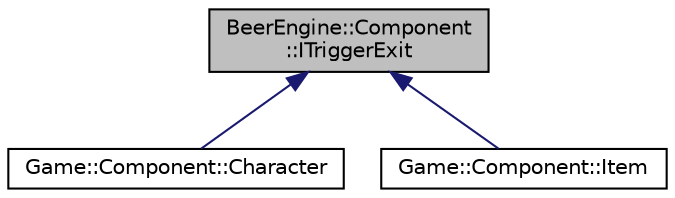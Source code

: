 digraph "BeerEngine::Component::ITriggerExit"
{
  edge [fontname="Helvetica",fontsize="10",labelfontname="Helvetica",labelfontsize="10"];
  node [fontname="Helvetica",fontsize="10",shape=record];
  Node0 [label="BeerEngine::Component\l::ITriggerExit",height=0.2,width=0.4,color="black", fillcolor="grey75", style="filled", fontcolor="black"];
  Node0 -> Node1 [dir="back",color="midnightblue",fontsize="10",style="solid"];
  Node1 [label="Game::Component::Character",height=0.2,width=0.4,color="black", fillcolor="white", style="filled",URL="$class_game_1_1_component_1_1_character.html"];
  Node0 -> Node2 [dir="back",color="midnightblue",fontsize="10",style="solid"];
  Node2 [label="Game::Component::Item",height=0.2,width=0.4,color="black", fillcolor="white", style="filled",URL="$class_game_1_1_component_1_1_item.html"];
}
